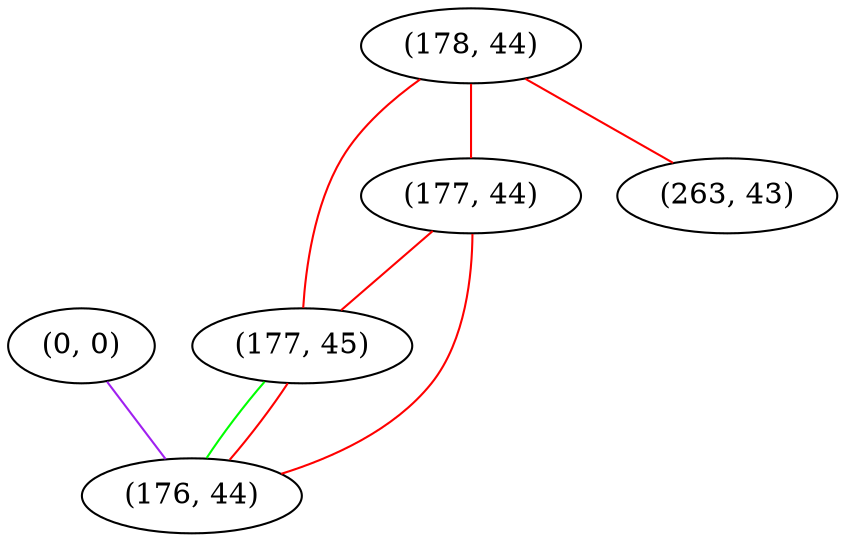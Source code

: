graph "" {
"(0, 0)";
"(178, 44)";
"(177, 44)";
"(177, 45)";
"(263, 43)";
"(176, 44)";
"(0, 0)" -- "(176, 44)"  [color=purple, key=0, weight=4];
"(178, 44)" -- "(263, 43)"  [color=red, key=0, weight=1];
"(178, 44)" -- "(177, 44)"  [color=red, key=0, weight=1];
"(178, 44)" -- "(177, 45)"  [color=red, key=0, weight=1];
"(177, 44)" -- "(177, 45)"  [color=red, key=0, weight=1];
"(177, 44)" -- "(176, 44)"  [color=red, key=0, weight=1];
"(177, 45)" -- "(176, 44)"  [color=green, key=0, weight=2];
"(177, 45)" -- "(176, 44)"  [color=red, key=1, weight=1];
}
